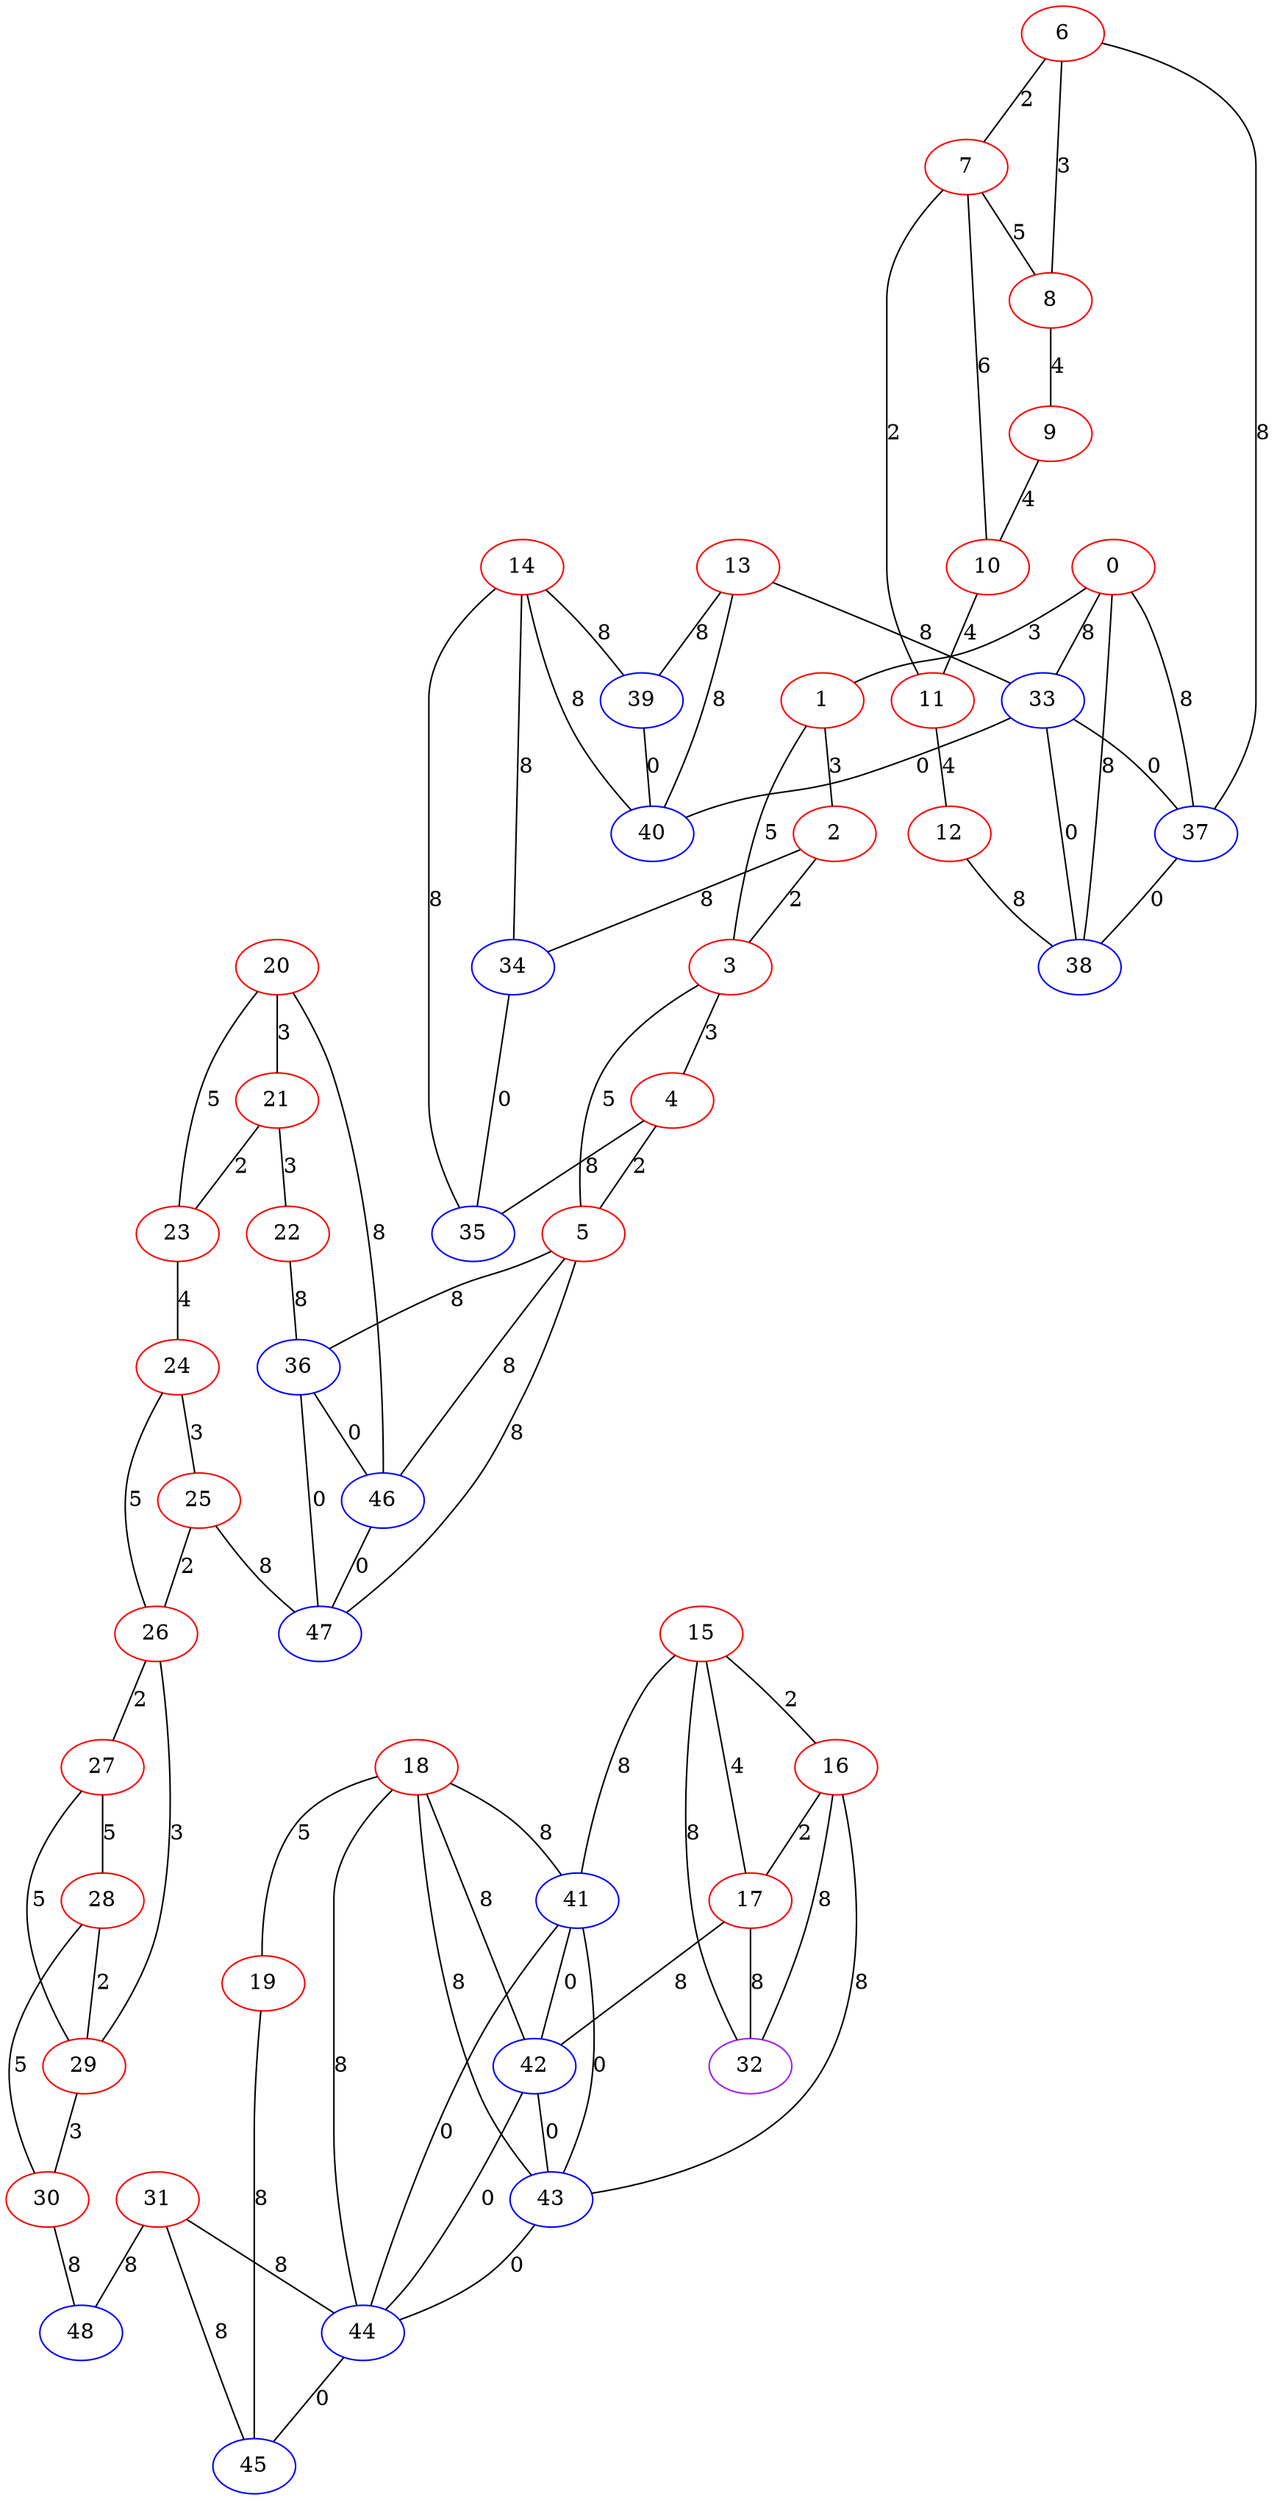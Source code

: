 graph "" {
0 [color=red, weight=1];
1 [color=red, weight=1];
2 [color=red, weight=1];
3 [color=red, weight=1];
4 [color=red, weight=1];
5 [color=red, weight=1];
6 [color=red, weight=1];
7 [color=red, weight=1];
8 [color=red, weight=1];
9 [color=red, weight=1];
10 [color=red, weight=1];
11 [color=red, weight=1];
12 [color=red, weight=1];
13 [color=red, weight=1];
14 [color=red, weight=1];
15 [color=red, weight=1];
16 [color=red, weight=1];
17 [color=red, weight=1];
18 [color=red, weight=1];
19 [color=red, weight=1];
20 [color=red, weight=1];
21 [color=red, weight=1];
22 [color=red, weight=1];
23 [color=red, weight=1];
24 [color=red, weight=1];
25 [color=red, weight=1];
26 [color=red, weight=1];
27 [color=red, weight=1];
28 [color=red, weight=1];
29 [color=red, weight=1];
30 [color=red, weight=1];
31 [color=red, weight=1];
32 [color=purple, weight=4];
33 [color=blue, weight=3];
34 [color=blue, weight=3];
35 [color=blue, weight=3];
36 [color=blue, weight=3];
37 [color=blue, weight=3];
38 [color=blue, weight=3];
39 [color=blue, weight=3];
40 [color=blue, weight=3];
41 [color=blue, weight=3];
42 [color=blue, weight=3];
43 [color=blue, weight=3];
44 [color=blue, weight=3];
45 [color=blue, weight=3];
46 [color=blue, weight=3];
47 [color=blue, weight=3];
48 [color=blue, weight=3];
0 -- 1  [key=0, label=3];
0 -- 37  [key=0, label=8];
0 -- 38  [key=0, label=8];
0 -- 33  [key=0, label=8];
1 -- 2  [key=0, label=3];
1 -- 3  [key=0, label=5];
2 -- 34  [key=0, label=8];
2 -- 3  [key=0, label=2];
3 -- 4  [key=0, label=3];
3 -- 5  [key=0, label=5];
4 -- 35  [key=0, label=8];
4 -- 5  [key=0, label=2];
5 -- 36  [key=0, label=8];
5 -- 46  [key=0, label=8];
5 -- 47  [key=0, label=8];
6 -- 8  [key=0, label=3];
6 -- 37  [key=0, label=8];
6 -- 7  [key=0, label=2];
7 -- 8  [key=0, label=5];
7 -- 10  [key=0, label=6];
7 -- 11  [key=0, label=2];
8 -- 9  [key=0, label=4];
9 -- 10  [key=0, label=4];
10 -- 11  [key=0, label=4];
11 -- 12  [key=0, label=4];
12 -- 38  [key=0, label=8];
13 -- 40  [key=0, label=8];
13 -- 33  [key=0, label=8];
13 -- 39  [key=0, label=8];
14 -- 40  [key=0, label=8];
14 -- 34  [key=0, label=8];
14 -- 35  [key=0, label=8];
14 -- 39  [key=0, label=8];
15 -- 16  [key=0, label=2];
15 -- 17  [key=0, label=4];
15 -- 41  [key=0, label=8];
15 -- 32  [key=0, label=8];
16 -- 32  [key=0, label=8];
16 -- 17  [key=0, label=2];
16 -- 43  [key=0, label=8];
17 -- 32  [key=0, label=8];
17 -- 42  [key=0, label=8];
18 -- 41  [key=0, label=8];
18 -- 42  [key=0, label=8];
18 -- 19  [key=0, label=5];
18 -- 44  [key=0, label=8];
18 -- 43  [key=0, label=8];
19 -- 45  [key=0, label=8];
20 -- 21  [key=0, label=3];
20 -- 46  [key=0, label=8];
20 -- 23  [key=0, label=5];
21 -- 22  [key=0, label=3];
21 -- 23  [key=0, label=2];
22 -- 36  [key=0, label=8];
23 -- 24  [key=0, label=4];
24 -- 25  [key=0, label=3];
24 -- 26  [key=0, label=5];
25 -- 26  [key=0, label=2];
25 -- 47  [key=0, label=8];
26 -- 27  [key=0, label=2];
26 -- 29  [key=0, label=3];
27 -- 28  [key=0, label=5];
27 -- 29  [key=0, label=5];
28 -- 29  [key=0, label=2];
28 -- 30  [key=0, label=5];
29 -- 30  [key=0, label=3];
30 -- 48  [key=0, label=8];
31 -- 48  [key=0, label=8];
31 -- 44  [key=0, label=8];
31 -- 45  [key=0, label=8];
33 -- 40  [key=0, label=0];
33 -- 38  [key=0, label=0];
33 -- 37  [key=0, label=0];
34 -- 35  [key=0, label=0];
36 -- 46  [key=0, label=0];
36 -- 47  [key=0, label=0];
37 -- 38  [key=0, label=0];
39 -- 40  [key=0, label=0];
41 -- 42  [key=0, label=0];
41 -- 43  [key=0, label=0];
41 -- 44  [key=0, label=0];
42 -- 43  [key=0, label=0];
42 -- 44  [key=0, label=0];
43 -- 44  [key=0, label=0];
44 -- 45  [key=0, label=0];
46 -- 47  [key=0, label=0];
}
